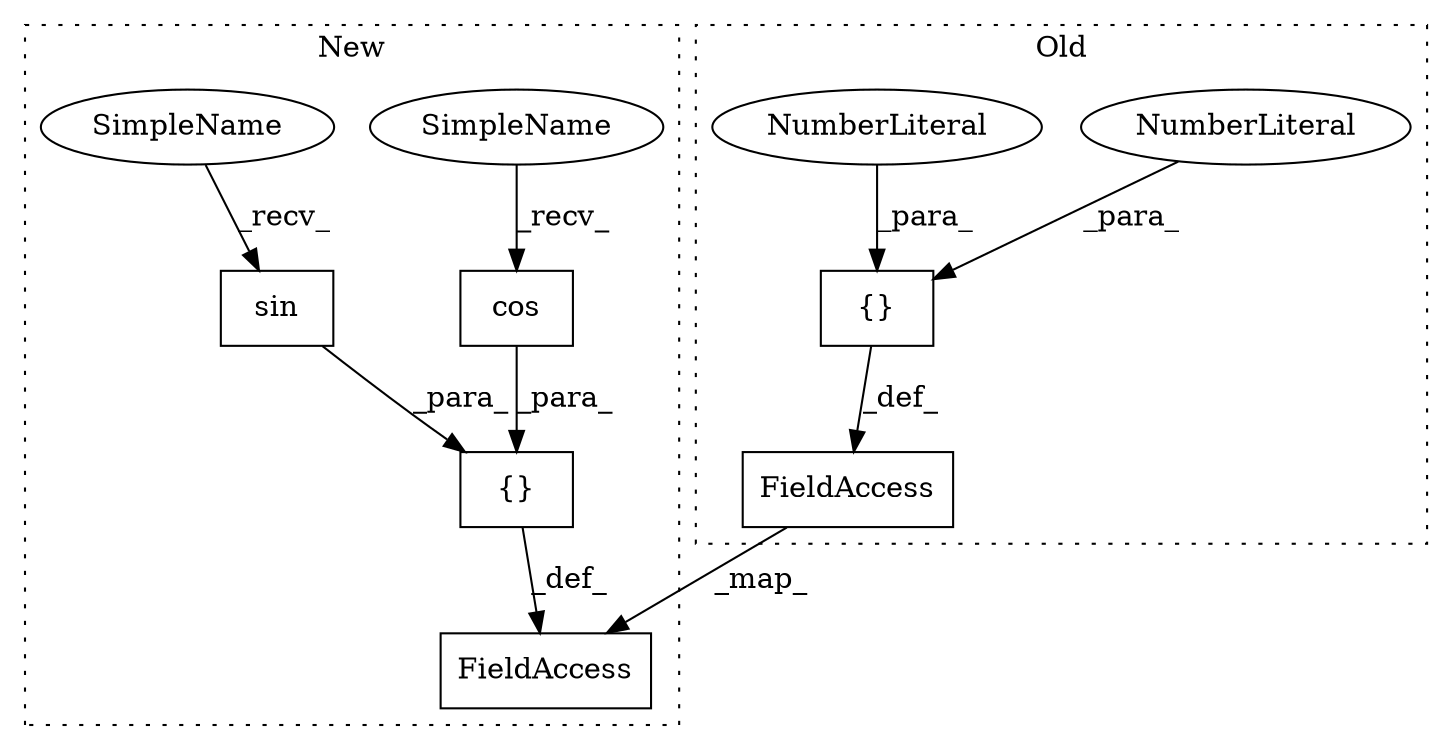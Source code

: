 digraph G {
subgraph cluster0 {
1 [label="{}" a="4" s="2161,2165" l="1,1" shape="box"];
5 [label="NumberLiteral" a="34" s="2164" l="1" shape="ellipse"];
6 [label="NumberLiteral" a="34" s="2162" l="1" shape="ellipse"];
8 [label="FieldAccess" a="22" s="2131" l="11" shape="box"];
label = "Old";
style="dotted";
}
subgraph cluster1 {
2 [label="sin" a="32" s="3541,3563" l="4,1" shape="box"];
3 [label="cos" a="32" s="3667,3689" l="4,1" shape="box"];
4 [label="{}" a="4" s="3524,3782" l="12,-5" shape="box"];
7 [label="FieldAccess" a="22" s="3495" l="11" shape="box"];
9 [label="SimpleName" a="42" s="3662" l="4" shape="ellipse"];
10 [label="SimpleName" a="42" s="3536" l="4" shape="ellipse"];
label = "New";
style="dotted";
}
1 -> 8 [label="_def_"];
2 -> 4 [label="_para_"];
3 -> 4 [label="_para_"];
4 -> 7 [label="_def_"];
5 -> 1 [label="_para_"];
6 -> 1 [label="_para_"];
8 -> 7 [label="_map_"];
9 -> 3 [label="_recv_"];
10 -> 2 [label="_recv_"];
}